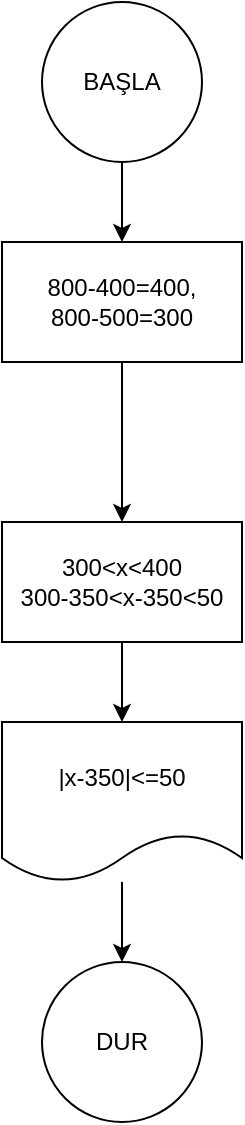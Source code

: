 <mxfile version="15.0.2" type="device"><diagram id="Kzgg_pQny8NaIh9rsW9Z" name="Page-1"><mxGraphModel dx="1248" dy="677" grid="1" gridSize="10" guides="1" tooltips="1" connect="1" arrows="1" fold="1" page="1" pageScale="1" pageWidth="827" pageHeight="1169" math="0" shadow="0"><root><mxCell id="0"/><mxCell id="1" parent="0"/><mxCell id="yICRbLDpPW-VOFBTZE_i-3" value="DUR" style="ellipse;whiteSpace=wrap;html=1;aspect=fixed;" vertex="1" parent="1"><mxGeometry x="374" y="590" width="80" height="80" as="geometry"/></mxCell><mxCell id="yICRbLDpPW-VOFBTZE_i-6" value="" style="edgeStyle=orthogonalEdgeStyle;rounded=0;orthogonalLoop=1;jettySize=auto;html=1;" edge="1" parent="1" source="yICRbLDpPW-VOFBTZE_i-4" target="yICRbLDpPW-VOFBTZE_i-5"><mxGeometry relative="1" as="geometry"/></mxCell><mxCell id="yICRbLDpPW-VOFBTZE_i-4" value="BAŞLA" style="ellipse;whiteSpace=wrap;html=1;aspect=fixed;" vertex="1" parent="1"><mxGeometry x="374" y="110" width="80" height="80" as="geometry"/></mxCell><mxCell id="yICRbLDpPW-VOFBTZE_i-8" value="" style="edgeStyle=orthogonalEdgeStyle;rounded=0;orthogonalLoop=1;jettySize=auto;html=1;" edge="1" parent="1" source="yICRbLDpPW-VOFBTZE_i-5" target="yICRbLDpPW-VOFBTZE_i-7"><mxGeometry relative="1" as="geometry"/></mxCell><mxCell id="yICRbLDpPW-VOFBTZE_i-5" value="800-400=400,&lt;br&gt;800-500=300" style="rounded=0;whiteSpace=wrap;html=1;" vertex="1" parent="1"><mxGeometry x="354" y="230" width="120" height="60" as="geometry"/></mxCell><mxCell id="yICRbLDpPW-VOFBTZE_i-12" value="" style="edgeStyle=orthogonalEdgeStyle;rounded=0;orthogonalLoop=1;jettySize=auto;html=1;" edge="1" parent="1" source="yICRbLDpPW-VOFBTZE_i-7" target="yICRbLDpPW-VOFBTZE_i-11"><mxGeometry relative="1" as="geometry"/></mxCell><mxCell id="yICRbLDpPW-VOFBTZE_i-7" value="300&amp;lt;x&amp;lt;400&lt;br&gt;300-350&amp;lt;x-350&amp;lt;50" style="whiteSpace=wrap;html=1;rounded=0;" vertex="1" parent="1"><mxGeometry x="354" y="370" width="120" height="60" as="geometry"/></mxCell><mxCell id="yICRbLDpPW-VOFBTZE_i-13" value="" style="edgeStyle=orthogonalEdgeStyle;rounded=0;orthogonalLoop=1;jettySize=auto;html=1;" edge="1" parent="1" source="yICRbLDpPW-VOFBTZE_i-11" target="yICRbLDpPW-VOFBTZE_i-3"><mxGeometry relative="1" as="geometry"/></mxCell><mxCell id="yICRbLDpPW-VOFBTZE_i-11" value="|x-350|&amp;lt;=50" style="shape=document;whiteSpace=wrap;html=1;boundedLbl=1;" vertex="1" parent="1"><mxGeometry x="354" y="470" width="120" height="80" as="geometry"/></mxCell></root></mxGraphModel></diagram></mxfile>